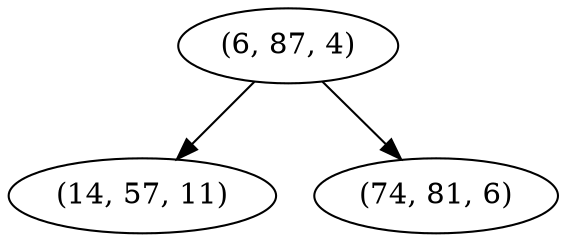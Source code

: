 digraph tree {
    "(6, 87, 4)";
    "(14, 57, 11)";
    "(74, 81, 6)";
    "(6, 87, 4)" -> "(14, 57, 11)";
    "(6, 87, 4)" -> "(74, 81, 6)";
}
